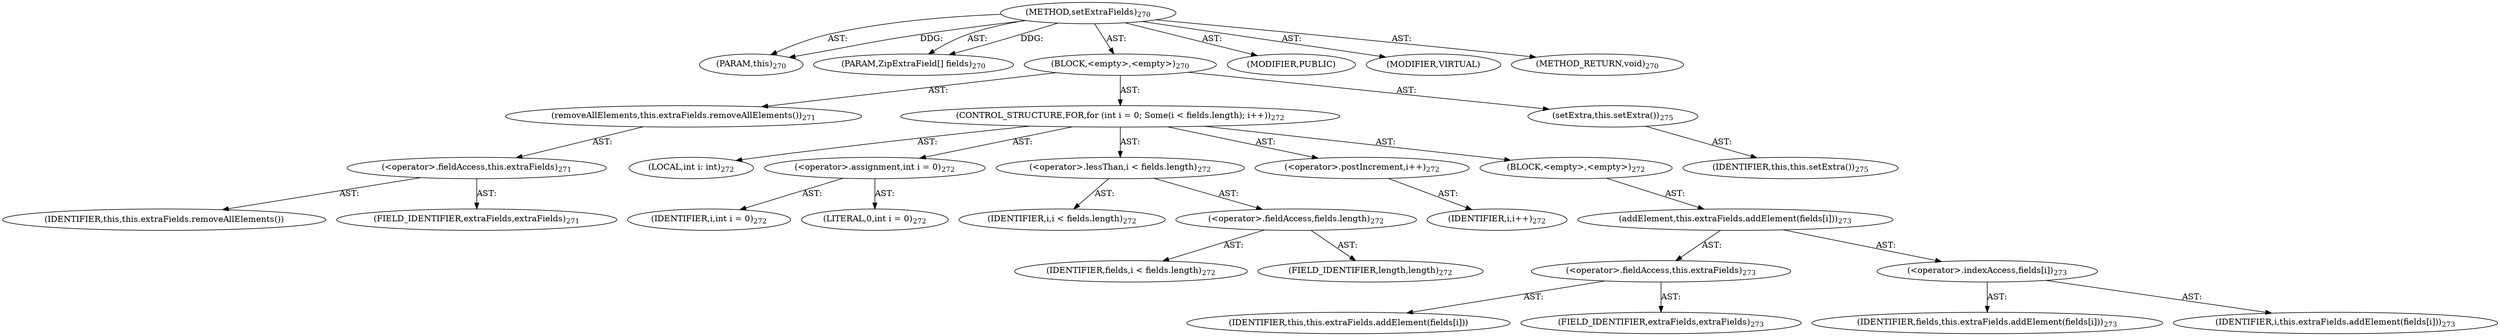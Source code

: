 digraph "setExtraFields" {  
"111669149709" [label = <(METHOD,setExtraFields)<SUB>270</SUB>> ]
"115964116996" [label = <(PARAM,this)<SUB>270</SUB>> ]
"115964117022" [label = <(PARAM,ZipExtraField[] fields)<SUB>270</SUB>> ]
"25769803799" [label = <(BLOCK,&lt;empty&gt;,&lt;empty&gt;)<SUB>270</SUB>> ]
"30064771214" [label = <(removeAllElements,this.extraFields.removeAllElements())<SUB>271</SUB>> ]
"30064771215" [label = <(&lt;operator&gt;.fieldAccess,this.extraFields)<SUB>271</SUB>> ]
"68719476857" [label = <(IDENTIFIER,this,this.extraFields.removeAllElements())> ]
"55834574881" [label = <(FIELD_IDENTIFIER,extraFields,extraFields)<SUB>271</SUB>> ]
"47244640266" [label = <(CONTROL_STRUCTURE,FOR,for (int i = 0; Some(i &lt; fields.length); i++))<SUB>272</SUB>> ]
"94489280520" [label = <(LOCAL,int i: int)<SUB>272</SUB>> ]
"30064771216" [label = <(&lt;operator&gt;.assignment,int i = 0)<SUB>272</SUB>> ]
"68719476858" [label = <(IDENTIFIER,i,int i = 0)<SUB>272</SUB>> ]
"90194313246" [label = <(LITERAL,0,int i = 0)<SUB>272</SUB>> ]
"30064771217" [label = <(&lt;operator&gt;.lessThan,i &lt; fields.length)<SUB>272</SUB>> ]
"68719476859" [label = <(IDENTIFIER,i,i &lt; fields.length)<SUB>272</SUB>> ]
"30064771218" [label = <(&lt;operator&gt;.fieldAccess,fields.length)<SUB>272</SUB>> ]
"68719476860" [label = <(IDENTIFIER,fields,i &lt; fields.length)<SUB>272</SUB>> ]
"55834574882" [label = <(FIELD_IDENTIFIER,length,length)<SUB>272</SUB>> ]
"30064771219" [label = <(&lt;operator&gt;.postIncrement,i++)<SUB>272</SUB>> ]
"68719476861" [label = <(IDENTIFIER,i,i++)<SUB>272</SUB>> ]
"25769803800" [label = <(BLOCK,&lt;empty&gt;,&lt;empty&gt;)<SUB>272</SUB>> ]
"30064771220" [label = <(addElement,this.extraFields.addElement(fields[i]))<SUB>273</SUB>> ]
"30064771221" [label = <(&lt;operator&gt;.fieldAccess,this.extraFields)<SUB>273</SUB>> ]
"68719476862" [label = <(IDENTIFIER,this,this.extraFields.addElement(fields[i]))> ]
"55834574883" [label = <(FIELD_IDENTIFIER,extraFields,extraFields)<SUB>273</SUB>> ]
"30064771222" [label = <(&lt;operator&gt;.indexAccess,fields[i])<SUB>273</SUB>> ]
"68719476863" [label = <(IDENTIFIER,fields,this.extraFields.addElement(fields[i]))<SUB>273</SUB>> ]
"68719476864" [label = <(IDENTIFIER,i,this.extraFields.addElement(fields[i]))<SUB>273</SUB>> ]
"30064771223" [label = <(setExtra,this.setExtra())<SUB>275</SUB>> ]
"68719476750" [label = <(IDENTIFIER,this,this.setExtra())<SUB>275</SUB>> ]
"133143986211" [label = <(MODIFIER,PUBLIC)> ]
"133143986212" [label = <(MODIFIER,VIRTUAL)> ]
"128849018893" [label = <(METHOD_RETURN,void)<SUB>270</SUB>> ]
  "111669149709" -> "115964116996"  [ label = "AST: "] 
  "111669149709" -> "115964117022"  [ label = "AST: "] 
  "111669149709" -> "25769803799"  [ label = "AST: "] 
  "111669149709" -> "133143986211"  [ label = "AST: "] 
  "111669149709" -> "133143986212"  [ label = "AST: "] 
  "111669149709" -> "128849018893"  [ label = "AST: "] 
  "25769803799" -> "30064771214"  [ label = "AST: "] 
  "25769803799" -> "47244640266"  [ label = "AST: "] 
  "25769803799" -> "30064771223"  [ label = "AST: "] 
  "30064771214" -> "30064771215"  [ label = "AST: "] 
  "30064771215" -> "68719476857"  [ label = "AST: "] 
  "30064771215" -> "55834574881"  [ label = "AST: "] 
  "47244640266" -> "94489280520"  [ label = "AST: "] 
  "47244640266" -> "30064771216"  [ label = "AST: "] 
  "47244640266" -> "30064771217"  [ label = "AST: "] 
  "47244640266" -> "30064771219"  [ label = "AST: "] 
  "47244640266" -> "25769803800"  [ label = "AST: "] 
  "30064771216" -> "68719476858"  [ label = "AST: "] 
  "30064771216" -> "90194313246"  [ label = "AST: "] 
  "30064771217" -> "68719476859"  [ label = "AST: "] 
  "30064771217" -> "30064771218"  [ label = "AST: "] 
  "30064771218" -> "68719476860"  [ label = "AST: "] 
  "30064771218" -> "55834574882"  [ label = "AST: "] 
  "30064771219" -> "68719476861"  [ label = "AST: "] 
  "25769803800" -> "30064771220"  [ label = "AST: "] 
  "30064771220" -> "30064771221"  [ label = "AST: "] 
  "30064771220" -> "30064771222"  [ label = "AST: "] 
  "30064771221" -> "68719476862"  [ label = "AST: "] 
  "30064771221" -> "55834574883"  [ label = "AST: "] 
  "30064771222" -> "68719476863"  [ label = "AST: "] 
  "30064771222" -> "68719476864"  [ label = "AST: "] 
  "30064771223" -> "68719476750"  [ label = "AST: "] 
  "111669149709" -> "115964116996"  [ label = "DDG: "] 
  "111669149709" -> "115964117022"  [ label = "DDG: "] 
}
